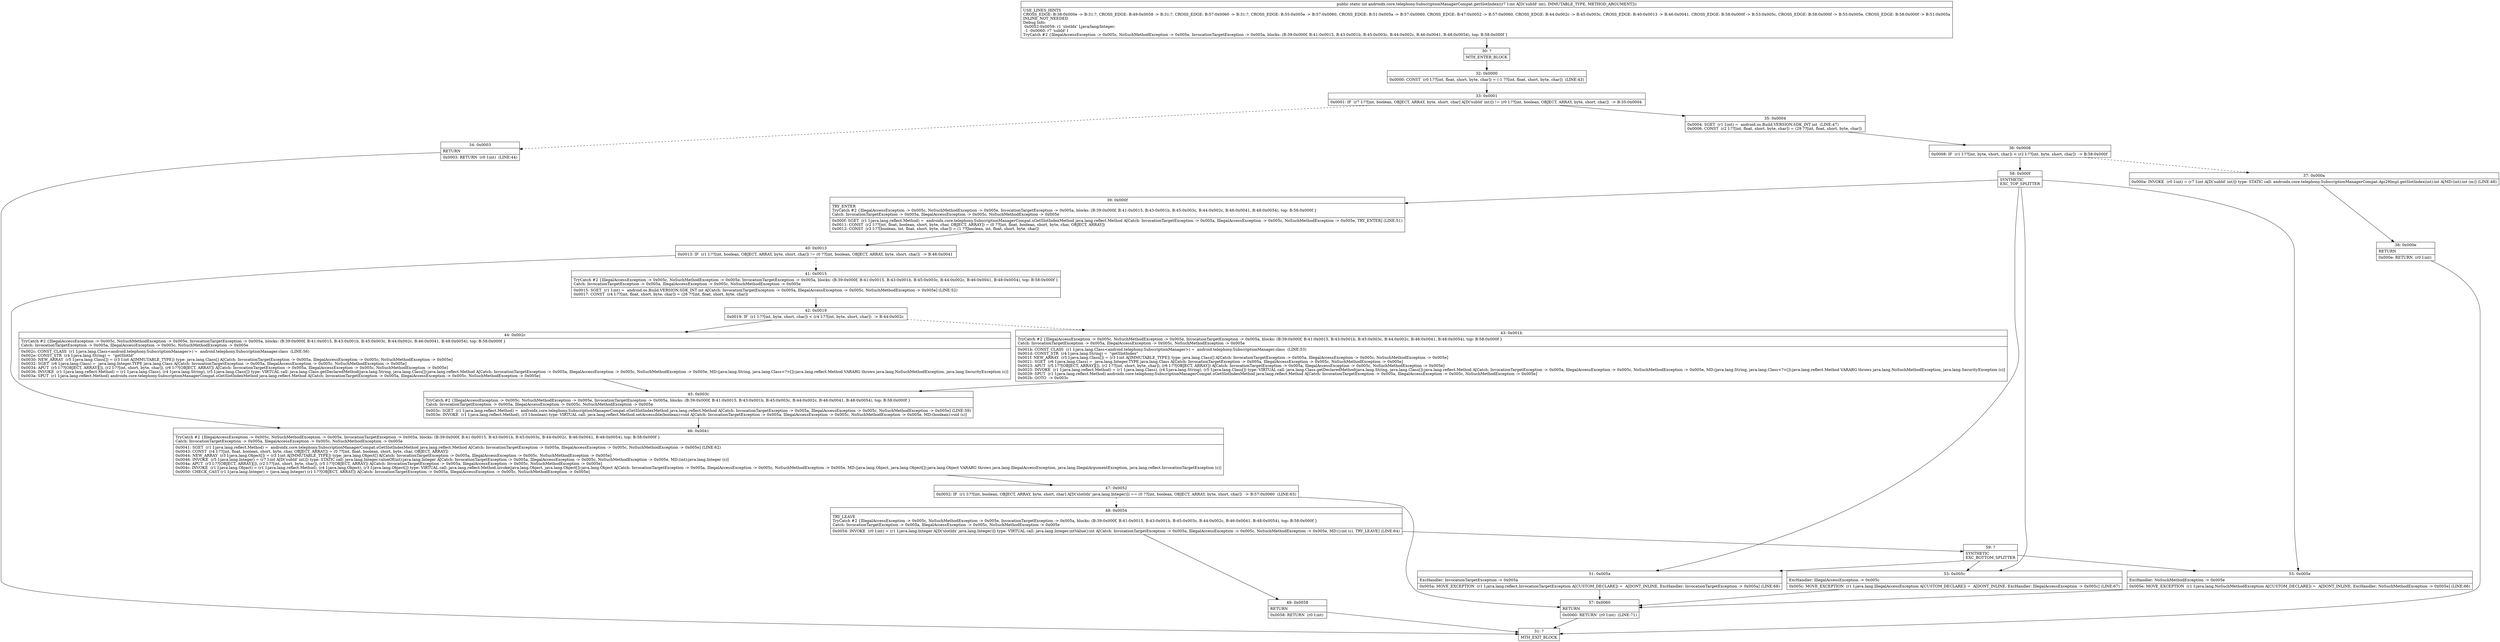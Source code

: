 digraph "CFG forandroidx.core.telephony.SubscriptionManagerCompat.getSlotIndex(I)I" {
Node_30 [shape=record,label="{30\:\ ?|MTH_ENTER_BLOCK\l}"];
Node_32 [shape=record,label="{32\:\ 0x0000|0x0000: CONST  (r0 I:??[int, float, short, byte, char]) = (\-1 ??[int, float, short, byte, char])  (LINE:43)\l}"];
Node_33 [shape=record,label="{33\:\ 0x0001|0x0001: IF  (r7 I:??[int, boolean, OBJECT, ARRAY, byte, short, char] A[D('subId' int)]) != (r0 I:??[int, boolean, OBJECT, ARRAY, byte, short, char])  \-\> B:35:0x0004 \l}"];
Node_34 [shape=record,label="{34\:\ 0x0003|RETURN\l|0x0003: RETURN  (r0 I:int)  (LINE:44)\l}"];
Node_31 [shape=record,label="{31\:\ ?|MTH_EXIT_BLOCK\l}"];
Node_35 [shape=record,label="{35\:\ 0x0004|0x0004: SGET  (r1 I:int) =  android.os.Build.VERSION.SDK_INT int  (LINE:47)\l0x0006: CONST  (r2 I:??[int, float, short, byte, char]) = (29 ??[int, float, short, byte, char]) \l}"];
Node_36 [shape=record,label="{36\:\ 0x0008|0x0008: IF  (r1 I:??[int, byte, short, char]) \< (r2 I:??[int, byte, short, char])  \-\> B:58:0x000f \l}"];
Node_37 [shape=record,label="{37\:\ 0x000a|0x000a: INVOKE  (r0 I:int) = (r7 I:int A[D('subId' int)]) type: STATIC call: androidx.core.telephony.SubscriptionManagerCompat.Api29Impl.getSlotIndex(int):int A[MD:(int):int (m)] (LINE:48)\l}"];
Node_38 [shape=record,label="{38\:\ 0x000e|RETURN\l|0x000e: RETURN  (r0 I:int) \l}"];
Node_58 [shape=record,label="{58\:\ 0x000f|SYNTHETIC\lEXC_TOP_SPLITTER\l}"];
Node_39 [shape=record,label="{39\:\ 0x000f|TRY_ENTER\lTryCatch #2 \{IllegalAccessException \-\> 0x005c, NoSuchMethodException \-\> 0x005e, InvocationTargetException \-\> 0x005a, blocks: (B:39:0x000f, B:41:0x0015, B:43:0x001b, B:45:0x003c, B:44:0x002c, B:46:0x0041, B:48:0x0054), top: B:58:0x000f \}\lCatch: InvocationTargetException \-\> 0x005a, IllegalAccessException \-\> 0x005c, NoSuchMethodException \-\> 0x005e\l|0x000f: SGET  (r1 I:java.lang.reflect.Method) =  androidx.core.telephony.SubscriptionManagerCompat.sGetSlotIndexMethod java.lang.reflect.Method A[Catch: InvocationTargetException \-\> 0x005a, IllegalAccessException \-\> 0x005c, NoSuchMethodException \-\> 0x005e, TRY_ENTER] (LINE:51)\l0x0011: CONST  (r2 I:??[int, float, boolean, short, byte, char, OBJECT, ARRAY]) = (0 ??[int, float, boolean, short, byte, char, OBJECT, ARRAY]) \l0x0012: CONST  (r3 I:??[boolean, int, float, short, byte, char]) = (1 ??[boolean, int, float, short, byte, char]) \l}"];
Node_40 [shape=record,label="{40\:\ 0x0013|0x0013: IF  (r1 I:??[int, boolean, OBJECT, ARRAY, byte, short, char]) != (0 ??[int, boolean, OBJECT, ARRAY, byte, short, char])  \-\> B:46:0x0041 \l}"];
Node_41 [shape=record,label="{41\:\ 0x0015|TryCatch #2 \{IllegalAccessException \-\> 0x005c, NoSuchMethodException \-\> 0x005e, InvocationTargetException \-\> 0x005a, blocks: (B:39:0x000f, B:41:0x0015, B:43:0x001b, B:45:0x003c, B:44:0x002c, B:46:0x0041, B:48:0x0054), top: B:58:0x000f \}\lCatch: InvocationTargetException \-\> 0x005a, IllegalAccessException \-\> 0x005c, NoSuchMethodException \-\> 0x005e\l|0x0015: SGET  (r1 I:int) =  android.os.Build.VERSION.SDK_INT int A[Catch: InvocationTargetException \-\> 0x005a, IllegalAccessException \-\> 0x005c, NoSuchMethodException \-\> 0x005e] (LINE:52)\l0x0017: CONST  (r4 I:??[int, float, short, byte, char]) = (26 ??[int, float, short, byte, char]) \l}"];
Node_42 [shape=record,label="{42\:\ 0x0019|0x0019: IF  (r1 I:??[int, byte, short, char]) \< (r4 I:??[int, byte, short, char])  \-\> B:44:0x002c \l}"];
Node_43 [shape=record,label="{43\:\ 0x001b|TryCatch #2 \{IllegalAccessException \-\> 0x005c, NoSuchMethodException \-\> 0x005e, InvocationTargetException \-\> 0x005a, blocks: (B:39:0x000f, B:41:0x0015, B:43:0x001b, B:45:0x003c, B:44:0x002c, B:46:0x0041, B:48:0x0054), top: B:58:0x000f \}\lCatch: InvocationTargetException \-\> 0x005a, IllegalAccessException \-\> 0x005c, NoSuchMethodException \-\> 0x005e\l|0x001b: CONST_CLASS  (r1 I:java.lang.Class\<android.telephony.SubscriptionManager\>) =  android.telephony.SubscriptionManager.class  (LINE:53)\l0x001d: CONST_STR  (r4 I:java.lang.String) =  \"getSlotIndex\" \l0x001f: NEW_ARRAY  (r5 I:java.lang.Class[]) = (r3 I:int A[IMMUTABLE_TYPE]) type: java.lang.Class[] A[Catch: InvocationTargetException \-\> 0x005a, IllegalAccessException \-\> 0x005c, NoSuchMethodException \-\> 0x005e]\l0x0021: SGET  (r6 I:java.lang.Class) =  java.lang.Integer.TYPE java.lang.Class A[Catch: InvocationTargetException \-\> 0x005a, IllegalAccessException \-\> 0x005c, NoSuchMethodException \-\> 0x005e]\l0x0023: APUT  (r5 I:??[OBJECT, ARRAY][]), (r2 I:??[int, short, byte, char]), (r6 I:??[OBJECT, ARRAY]) A[Catch: InvocationTargetException \-\> 0x005a, IllegalAccessException \-\> 0x005c, NoSuchMethodException \-\> 0x005e]\l0x0025: INVOKE  (r1 I:java.lang.reflect.Method) = (r1 I:java.lang.Class), (r4 I:java.lang.String), (r5 I:java.lang.Class[]) type: VIRTUAL call: java.lang.Class.getDeclaredMethod(java.lang.String, java.lang.Class[]):java.lang.reflect.Method A[Catch: InvocationTargetException \-\> 0x005a, IllegalAccessException \-\> 0x005c, NoSuchMethodException \-\> 0x005e, MD:(java.lang.String, java.lang.Class\<?\>[]):java.lang.reflect.Method VARARG throws java.lang.NoSuchMethodException, java.lang.SecurityException (c)]\l0x0029: SPUT  (r1 I:java.lang.reflect.Method) androidx.core.telephony.SubscriptionManagerCompat.sGetSlotIndexMethod java.lang.reflect.Method A[Catch: InvocationTargetException \-\> 0x005a, IllegalAccessException \-\> 0x005c, NoSuchMethodException \-\> 0x005e]\l0x002b: GOTO  \-\> 0x003c \l}"];
Node_45 [shape=record,label="{45\:\ 0x003c|TryCatch #2 \{IllegalAccessException \-\> 0x005c, NoSuchMethodException \-\> 0x005e, InvocationTargetException \-\> 0x005a, blocks: (B:39:0x000f, B:41:0x0015, B:43:0x001b, B:45:0x003c, B:44:0x002c, B:46:0x0041, B:48:0x0054), top: B:58:0x000f \}\lCatch: InvocationTargetException \-\> 0x005a, IllegalAccessException \-\> 0x005c, NoSuchMethodException \-\> 0x005e\l|0x003c: SGET  (r1 I:java.lang.reflect.Method) =  androidx.core.telephony.SubscriptionManagerCompat.sGetSlotIndexMethod java.lang.reflect.Method A[Catch: InvocationTargetException \-\> 0x005a, IllegalAccessException \-\> 0x005c, NoSuchMethodException \-\> 0x005e] (LINE:59)\l0x003e: INVOKE  (r1 I:java.lang.reflect.Method), (r3 I:boolean) type: VIRTUAL call: java.lang.reflect.Method.setAccessible(boolean):void A[Catch: InvocationTargetException \-\> 0x005a, IllegalAccessException \-\> 0x005c, NoSuchMethodException \-\> 0x005e, MD:(boolean):void (s)]\l}"];
Node_44 [shape=record,label="{44\:\ 0x002c|TryCatch #2 \{IllegalAccessException \-\> 0x005c, NoSuchMethodException \-\> 0x005e, InvocationTargetException \-\> 0x005a, blocks: (B:39:0x000f, B:41:0x0015, B:43:0x001b, B:45:0x003c, B:44:0x002c, B:46:0x0041, B:48:0x0054), top: B:58:0x000f \}\lCatch: InvocationTargetException \-\> 0x005a, IllegalAccessException \-\> 0x005c, NoSuchMethodException \-\> 0x005e\l|0x002c: CONST_CLASS  (r1 I:java.lang.Class\<android.telephony.SubscriptionManager\>) =  android.telephony.SubscriptionManager.class  (LINE:56)\l0x002e: CONST_STR  (r4 I:java.lang.String) =  \"getSlotId\" \l0x0030: NEW_ARRAY  (r5 I:java.lang.Class[]) = (r3 I:int A[IMMUTABLE_TYPE]) type: java.lang.Class[] A[Catch: InvocationTargetException \-\> 0x005a, IllegalAccessException \-\> 0x005c, NoSuchMethodException \-\> 0x005e]\l0x0032: SGET  (r6 I:java.lang.Class) =  java.lang.Integer.TYPE java.lang.Class A[Catch: InvocationTargetException \-\> 0x005a, IllegalAccessException \-\> 0x005c, NoSuchMethodException \-\> 0x005e]\l0x0034: APUT  (r5 I:??[OBJECT, ARRAY][]), (r2 I:??[int, short, byte, char]), (r6 I:??[OBJECT, ARRAY]) A[Catch: InvocationTargetException \-\> 0x005a, IllegalAccessException \-\> 0x005c, NoSuchMethodException \-\> 0x005e]\l0x0036: INVOKE  (r1 I:java.lang.reflect.Method) = (r1 I:java.lang.Class), (r4 I:java.lang.String), (r5 I:java.lang.Class[]) type: VIRTUAL call: java.lang.Class.getDeclaredMethod(java.lang.String, java.lang.Class[]):java.lang.reflect.Method A[Catch: InvocationTargetException \-\> 0x005a, IllegalAccessException \-\> 0x005c, NoSuchMethodException \-\> 0x005e, MD:(java.lang.String, java.lang.Class\<?\>[]):java.lang.reflect.Method VARARG throws java.lang.NoSuchMethodException, java.lang.SecurityException (c)]\l0x003a: SPUT  (r1 I:java.lang.reflect.Method) androidx.core.telephony.SubscriptionManagerCompat.sGetSlotIndexMethod java.lang.reflect.Method A[Catch: InvocationTargetException \-\> 0x005a, IllegalAccessException \-\> 0x005c, NoSuchMethodException \-\> 0x005e]\l}"];
Node_46 [shape=record,label="{46\:\ 0x0041|TryCatch #2 \{IllegalAccessException \-\> 0x005c, NoSuchMethodException \-\> 0x005e, InvocationTargetException \-\> 0x005a, blocks: (B:39:0x000f, B:41:0x0015, B:43:0x001b, B:45:0x003c, B:44:0x002c, B:46:0x0041, B:48:0x0054), top: B:58:0x000f \}\lCatch: InvocationTargetException \-\> 0x005a, IllegalAccessException \-\> 0x005c, NoSuchMethodException \-\> 0x005e\l|0x0041: SGET  (r1 I:java.lang.reflect.Method) =  androidx.core.telephony.SubscriptionManagerCompat.sGetSlotIndexMethod java.lang.reflect.Method A[Catch: InvocationTargetException \-\> 0x005a, IllegalAccessException \-\> 0x005c, NoSuchMethodException \-\> 0x005e] (LINE:62)\l0x0043: CONST  (r4 I:??[int, float, boolean, short, byte, char, OBJECT, ARRAY]) = (0 ??[int, float, boolean, short, byte, char, OBJECT, ARRAY]) \l0x0044: NEW_ARRAY  (r3 I:java.lang.Object[]) = (r3 I:int A[IMMUTABLE_TYPE]) type: java.lang.Object[] A[Catch: InvocationTargetException \-\> 0x005a, IllegalAccessException \-\> 0x005c, NoSuchMethodException \-\> 0x005e]\l0x0046: INVOKE  (r5 I:java.lang.Integer) = (r7 I:int A[D('subId' int)]) type: STATIC call: java.lang.Integer.valueOf(int):java.lang.Integer A[Catch: InvocationTargetException \-\> 0x005a, IllegalAccessException \-\> 0x005c, NoSuchMethodException \-\> 0x005e, MD:(int):java.lang.Integer (c)]\l0x004a: APUT  (r3 I:??[OBJECT, ARRAY][]), (r2 I:??[int, short, byte, char]), (r5 I:??[OBJECT, ARRAY]) A[Catch: InvocationTargetException \-\> 0x005a, IllegalAccessException \-\> 0x005c, NoSuchMethodException \-\> 0x005e]\l0x004c: INVOKE  (r1 I:java.lang.Object) = (r1 I:java.lang.reflect.Method), (r4 I:java.lang.Object), (r3 I:java.lang.Object[]) type: VIRTUAL call: java.lang.reflect.Method.invoke(java.lang.Object, java.lang.Object[]):java.lang.Object A[Catch: InvocationTargetException \-\> 0x005a, IllegalAccessException \-\> 0x005c, NoSuchMethodException \-\> 0x005e, MD:(java.lang.Object, java.lang.Object[]):java.lang.Object VARARG throws java.lang.IllegalAccessException, java.lang.IllegalArgumentException, java.lang.reflect.InvocationTargetException (c)]\l0x0050: CHECK_CAST (r1 I:java.lang.Integer) = (java.lang.Integer) (r1 I:??[OBJECT, ARRAY]) A[Catch: InvocationTargetException \-\> 0x005a, IllegalAccessException \-\> 0x005c, NoSuchMethodException \-\> 0x005e]\l}"];
Node_47 [shape=record,label="{47\:\ 0x0052|0x0052: IF  (r1 I:??[int, boolean, OBJECT, ARRAY, byte, short, char] A[D('slotIdx' java.lang.Integer)]) == (0 ??[int, boolean, OBJECT, ARRAY, byte, short, char])  \-\> B:57:0x0060  (LINE:63)\l}"];
Node_48 [shape=record,label="{48\:\ 0x0054|TRY_LEAVE\lTryCatch #2 \{IllegalAccessException \-\> 0x005c, NoSuchMethodException \-\> 0x005e, InvocationTargetException \-\> 0x005a, blocks: (B:39:0x000f, B:41:0x0015, B:43:0x001b, B:45:0x003c, B:44:0x002c, B:46:0x0041, B:48:0x0054), top: B:58:0x000f \}\lCatch: InvocationTargetException \-\> 0x005a, IllegalAccessException \-\> 0x005c, NoSuchMethodException \-\> 0x005e\l|0x0054: INVOKE  (r0 I:int) = (r1 I:java.lang.Integer A[D('slotIdx' java.lang.Integer)]) type: VIRTUAL call: java.lang.Integer.intValue():int A[Catch: InvocationTargetException \-\> 0x005a, IllegalAccessException \-\> 0x005c, NoSuchMethodException \-\> 0x005e, MD:():int (c), TRY_LEAVE] (LINE:64)\l}"];
Node_49 [shape=record,label="{49\:\ 0x0058|RETURN\l|0x0058: RETURN  (r0 I:int) \l}"];
Node_59 [shape=record,label="{59\:\ ?|SYNTHETIC\lEXC_BOTTOM_SPLITTER\l}"];
Node_57 [shape=record,label="{57\:\ 0x0060|RETURN\l|0x0060: RETURN  (r0 I:int)  (LINE:71)\l}"];
Node_53 [shape=record,label="{53\:\ 0x005c|ExcHandler: IllegalAccessException \-\> 0x005c\l|0x005c: MOVE_EXCEPTION  (r1 I:java.lang.IllegalAccessException A[CUSTOM_DECLARE]) =  A[DONT_INLINE, ExcHandler: IllegalAccessException \-\> 0x005c] (LINE:67)\l}"];
Node_55 [shape=record,label="{55\:\ 0x005e|ExcHandler: NoSuchMethodException \-\> 0x005e\l|0x005e: MOVE_EXCEPTION  (r1 I:java.lang.NoSuchMethodException A[CUSTOM_DECLARE]) =  A[DONT_INLINE, ExcHandler: NoSuchMethodException \-\> 0x005e] (LINE:66)\l}"];
Node_51 [shape=record,label="{51\:\ 0x005a|ExcHandler: InvocationTargetException \-\> 0x005a\l|0x005a: MOVE_EXCEPTION  (r1 I:java.lang.reflect.InvocationTargetException A[CUSTOM_DECLARE]) =  A[DONT_INLINE, ExcHandler: InvocationTargetException \-\> 0x005a] (LINE:68)\l}"];
MethodNode[shape=record,label="{public static int androidx.core.telephony.SubscriptionManagerCompat.getSlotIndex((r7 I:int A[D('subId' int), IMMUTABLE_TYPE, METHOD_ARGUMENT]))  | USE_LINES_HINTS\lCROSS_EDGE: B:38:0x000e \-\> B:31:?, CROSS_EDGE: B:49:0x0058 \-\> B:31:?, CROSS_EDGE: B:57:0x0060 \-\> B:31:?, CROSS_EDGE: B:55:0x005e \-\> B:57:0x0060, CROSS_EDGE: B:51:0x005a \-\> B:57:0x0060, CROSS_EDGE: B:47:0x0052 \-\> B:57:0x0060, CROSS_EDGE: B:44:0x002c \-\> B:45:0x003c, CROSS_EDGE: B:40:0x0013 \-\> B:46:0x0041, CROSS_EDGE: B:58:0x000f \-\> B:53:0x005c, CROSS_EDGE: B:58:0x000f \-\> B:55:0x005e, CROSS_EDGE: B:58:0x000f \-\> B:51:0x005a\lINLINE_NOT_NEEDED\lDebug Info:\l  0x0052\-0x0059: r1 'slotIdx' Ljava\/lang\/Integer;\l  \-1 \-0x0060: r7 'subId' I\lTryCatch #2 \{IllegalAccessException \-\> 0x005c, NoSuchMethodException \-\> 0x005e, InvocationTargetException \-\> 0x005a, blocks: (B:39:0x000f, B:41:0x0015, B:43:0x001b, B:45:0x003c, B:44:0x002c, B:46:0x0041, B:48:0x0054), top: B:58:0x000f \}\l}"];
MethodNode -> Node_30;Node_30 -> Node_32;
Node_32 -> Node_33;
Node_33 -> Node_34[style=dashed];
Node_33 -> Node_35;
Node_34 -> Node_31;
Node_35 -> Node_36;
Node_36 -> Node_37[style=dashed];
Node_36 -> Node_58;
Node_37 -> Node_38;
Node_38 -> Node_31;
Node_58 -> Node_39;
Node_58 -> Node_53;
Node_58 -> Node_55;
Node_58 -> Node_51;
Node_39 -> Node_40;
Node_40 -> Node_41[style=dashed];
Node_40 -> Node_46;
Node_41 -> Node_42;
Node_42 -> Node_43[style=dashed];
Node_42 -> Node_44;
Node_43 -> Node_45;
Node_45 -> Node_46;
Node_44 -> Node_45;
Node_46 -> Node_47;
Node_47 -> Node_48[style=dashed];
Node_47 -> Node_57;
Node_48 -> Node_49;
Node_48 -> Node_59;
Node_49 -> Node_31;
Node_59 -> Node_53;
Node_59 -> Node_55;
Node_59 -> Node_51;
Node_57 -> Node_31;
Node_53 -> Node_57;
Node_55 -> Node_57;
Node_51 -> Node_57;
}

